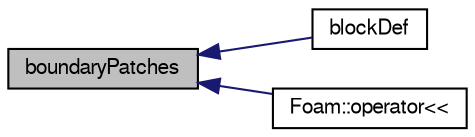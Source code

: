 digraph "boundaryPatches"
{
  bgcolor="transparent";
  edge [fontname="FreeSans",fontsize="10",labelfontname="FreeSans",labelfontsize="10"];
  node [fontname="FreeSans",fontsize="10",shape=record];
  rankdir="LR";
  Node55 [label="boundaryPatches",height=0.2,width=0.4,color="black", fillcolor="grey75", style="filled", fontcolor="black"];
  Node55 -> Node56 [dir="back",color="midnightblue",fontsize="10",style="solid",fontname="FreeSans"];
  Node56 [label="blockDef",height=0.2,width=0.4,color="black",URL="$a24710.html#a31fe5d8f5d6d7d37ed4888da478ca2af",tooltip="Return the block definition. "];
  Node55 -> Node57 [dir="back",color="midnightblue",fontsize="10",style="solid",fontname="FreeSans"];
  Node57 [label="Foam::operator\<\<",height=0.2,width=0.4,color="black",URL="$a21124.html#aaf151b2319648372987040e3117e9d9d"];
}
